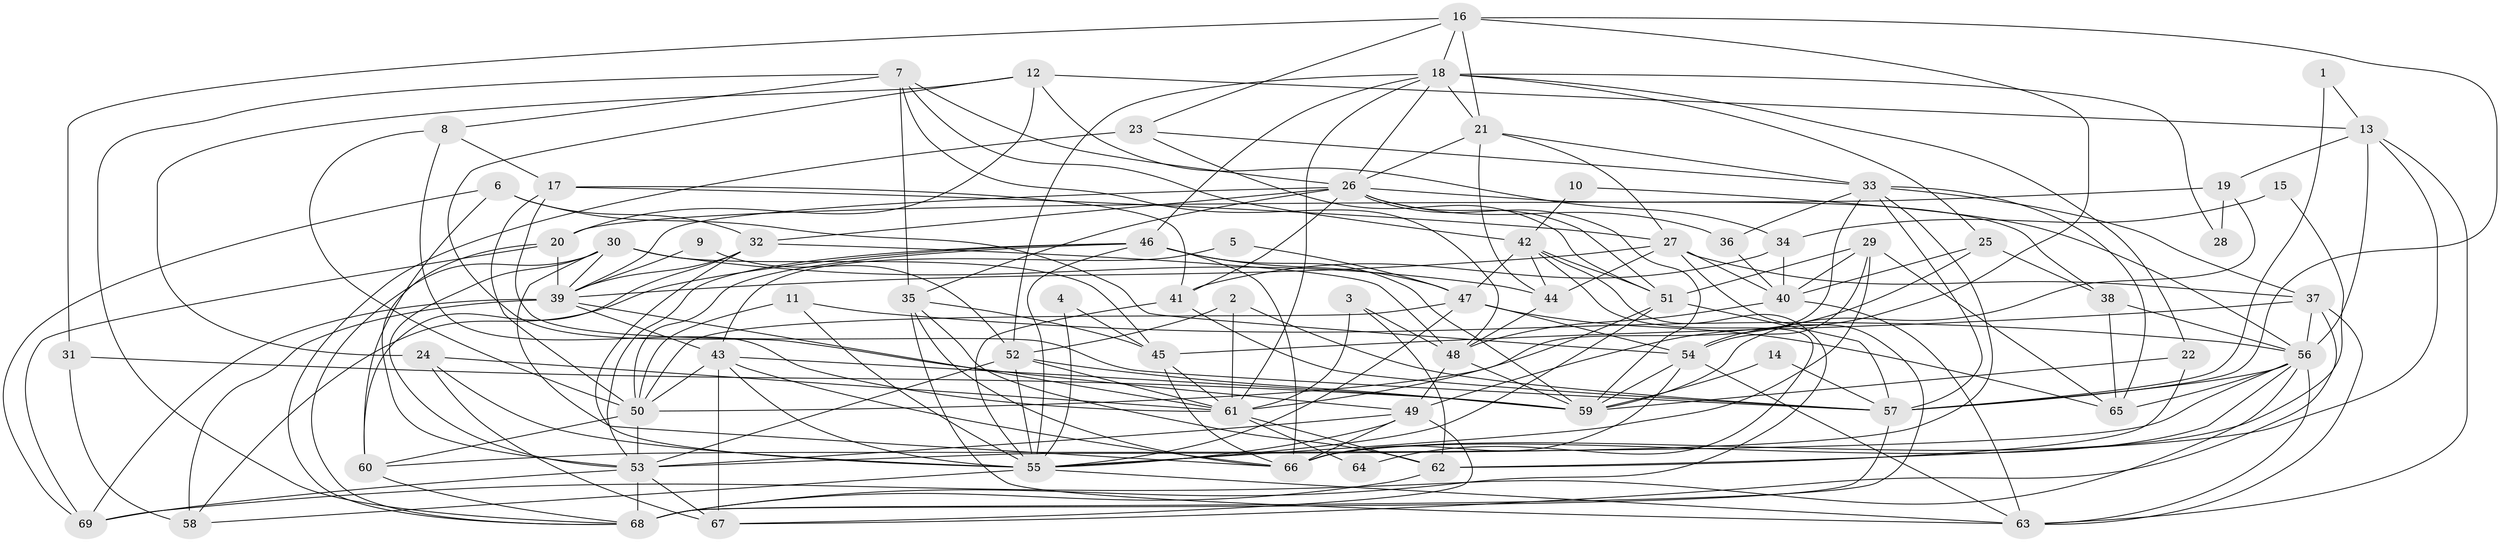 // original degree distribution, {3: 0.17391304347826086, 4: 0.34057971014492755, 5: 0.16666666666666666, 6: 0.10144927536231885, 2: 0.17391304347826086, 7: 0.021739130434782608, 8: 0.021739130434782608}
// Generated by graph-tools (version 1.1) at 2025/50/03/09/25 03:50:06]
// undirected, 69 vertices, 199 edges
graph export_dot {
graph [start="1"]
  node [color=gray90,style=filled];
  1;
  2;
  3;
  4;
  5;
  6;
  7;
  8;
  9;
  10;
  11;
  12;
  13;
  14;
  15;
  16;
  17;
  18;
  19;
  20;
  21;
  22;
  23;
  24;
  25;
  26;
  27;
  28;
  29;
  30;
  31;
  32;
  33;
  34;
  35;
  36;
  37;
  38;
  39;
  40;
  41;
  42;
  43;
  44;
  45;
  46;
  47;
  48;
  49;
  50;
  51;
  52;
  53;
  54;
  55;
  56;
  57;
  58;
  59;
  60;
  61;
  62;
  63;
  64;
  65;
  66;
  67;
  68;
  69;
  1 -- 13 [weight=1.0];
  1 -- 57 [weight=2.0];
  2 -- 52 [weight=1.0];
  2 -- 57 [weight=1.0];
  2 -- 61 [weight=1.0];
  3 -- 48 [weight=1.0];
  3 -- 61 [weight=1.0];
  3 -- 62 [weight=1.0];
  4 -- 45 [weight=1.0];
  4 -- 55 [weight=1.0];
  5 -- 43 [weight=1.0];
  5 -- 47 [weight=1.0];
  6 -- 32 [weight=1.0];
  6 -- 54 [weight=1.0];
  6 -- 60 [weight=1.0];
  6 -- 69 [weight=1.0];
  7 -- 8 [weight=1.0];
  7 -- 26 [weight=1.0];
  7 -- 35 [weight=1.0];
  7 -- 42 [weight=1.0];
  7 -- 48 [weight=1.0];
  7 -- 68 [weight=1.0];
  8 -- 17 [weight=1.0];
  8 -- 50 [weight=1.0];
  8 -- 61 [weight=1.0];
  9 -- 39 [weight=1.0];
  9 -- 52 [weight=1.0];
  10 -- 42 [weight=1.0];
  10 -- 56 [weight=1.0];
  11 -- 50 [weight=1.0];
  11 -- 55 [weight=1.0];
  11 -- 56 [weight=1.0];
  12 -- 13 [weight=1.0];
  12 -- 20 [weight=1.0];
  12 -- 24 [weight=1.0];
  12 -- 34 [weight=1.0];
  12 -- 49 [weight=1.0];
  13 -- 19 [weight=2.0];
  13 -- 56 [weight=1.0];
  13 -- 62 [weight=1.0];
  13 -- 63 [weight=1.0];
  14 -- 57 [weight=1.0];
  14 -- 59 [weight=1.0];
  15 -- 34 [weight=1.0];
  15 -- 66 [weight=1.0];
  16 -- 18 [weight=1.0];
  16 -- 21 [weight=1.0];
  16 -- 23 [weight=1.0];
  16 -- 31 [weight=1.0];
  16 -- 54 [weight=1.0];
  16 -- 57 [weight=1.0];
  17 -- 27 [weight=1.0];
  17 -- 41 [weight=1.0];
  17 -- 50 [weight=1.0];
  17 -- 57 [weight=1.0];
  18 -- 21 [weight=1.0];
  18 -- 22 [weight=1.0];
  18 -- 25 [weight=1.0];
  18 -- 26 [weight=1.0];
  18 -- 28 [weight=1.0];
  18 -- 46 [weight=1.0];
  18 -- 52 [weight=1.0];
  18 -- 61 [weight=1.0];
  19 -- 20 [weight=1.0];
  19 -- 28 [weight=1.0];
  19 -- 59 [weight=1.0];
  20 -- 39 [weight=1.0];
  20 -- 53 [weight=1.0];
  20 -- 69 [weight=1.0];
  21 -- 26 [weight=1.0];
  21 -- 27 [weight=1.0];
  21 -- 33 [weight=1.0];
  21 -- 44 [weight=1.0];
  22 -- 59 [weight=1.0];
  22 -- 62 [weight=1.0];
  23 -- 33 [weight=1.0];
  23 -- 51 [weight=1.0];
  23 -- 68 [weight=1.0];
  24 -- 55 [weight=1.0];
  24 -- 61 [weight=1.0];
  24 -- 67 [weight=1.0];
  25 -- 38 [weight=1.0];
  25 -- 40 [weight=1.0];
  25 -- 49 [weight=1.0];
  26 -- 32 [weight=1.0];
  26 -- 35 [weight=1.0];
  26 -- 36 [weight=1.0];
  26 -- 38 [weight=1.0];
  26 -- 39 [weight=1.0];
  26 -- 41 [weight=1.0];
  26 -- 51 [weight=1.0];
  26 -- 59 [weight=1.0];
  27 -- 37 [weight=1.0];
  27 -- 39 [weight=1.0];
  27 -- 40 [weight=1.0];
  27 -- 44 [weight=1.0];
  27 -- 68 [weight=1.0];
  29 -- 40 [weight=1.0];
  29 -- 51 [weight=1.0];
  29 -- 54 [weight=1.0];
  29 -- 55 [weight=1.0];
  29 -- 65 [weight=1.0];
  30 -- 39 [weight=1.0];
  30 -- 44 [weight=1.0];
  30 -- 45 [weight=1.0];
  30 -- 53 [weight=1.0];
  30 -- 66 [weight=1.0];
  30 -- 68 [weight=1.0];
  31 -- 58 [weight=1.0];
  31 -- 59 [weight=1.0];
  32 -- 39 [weight=1.0];
  32 -- 48 [weight=1.0];
  32 -- 55 [weight=1.0];
  32 -- 60 [weight=1.0];
  33 -- 36 [weight=1.0];
  33 -- 37 [weight=1.0];
  33 -- 50 [weight=1.0];
  33 -- 53 [weight=1.0];
  33 -- 57 [weight=1.0];
  33 -- 65 [weight=1.0];
  34 -- 40 [weight=1.0];
  34 -- 41 [weight=1.0];
  35 -- 45 [weight=1.0];
  35 -- 62 [weight=1.0];
  35 -- 63 [weight=1.0];
  35 -- 66 [weight=1.0];
  36 -- 40 [weight=1.0];
  37 -- 45 [weight=1.0];
  37 -- 56 [weight=1.0];
  37 -- 63 [weight=1.0];
  37 -- 67 [weight=1.0];
  38 -- 56 [weight=1.0];
  38 -- 65 [weight=1.0];
  39 -- 43 [weight=1.0];
  39 -- 58 [weight=1.0];
  39 -- 61 [weight=1.0];
  39 -- 69 [weight=1.0];
  40 -- 48 [weight=1.0];
  40 -- 63 [weight=1.0];
  41 -- 55 [weight=1.0];
  41 -- 57 [weight=1.0];
  42 -- 44 [weight=1.0];
  42 -- 47 [weight=1.0];
  42 -- 51 [weight=1.0];
  42 -- 64 [weight=1.0];
  42 -- 68 [weight=1.0];
  43 -- 50 [weight=1.0];
  43 -- 55 [weight=1.0];
  43 -- 59 [weight=1.0];
  43 -- 66 [weight=1.0];
  43 -- 67 [weight=1.0];
  44 -- 48 [weight=1.0];
  45 -- 61 [weight=1.0];
  45 -- 66 [weight=1.0];
  46 -- 47 [weight=1.0];
  46 -- 50 [weight=1.0];
  46 -- 53 [weight=1.0];
  46 -- 55 [weight=1.0];
  46 -- 58 [weight=1.0];
  46 -- 59 [weight=1.0];
  46 -- 66 [weight=1.0];
  47 -- 50 [weight=1.0];
  47 -- 54 [weight=1.0];
  47 -- 55 [weight=1.0];
  47 -- 65 [weight=1.0];
  48 -- 49 [weight=1.0];
  48 -- 59 [weight=1.0];
  49 -- 53 [weight=1.0];
  49 -- 55 [weight=1.0];
  49 -- 66 [weight=1.0];
  49 -- 67 [weight=1.0];
  50 -- 53 [weight=1.0];
  50 -- 60 [weight=1.0];
  51 -- 55 [weight=1.0];
  51 -- 57 [weight=1.0];
  51 -- 61 [weight=1.0];
  52 -- 53 [weight=1.0];
  52 -- 55 [weight=1.0];
  52 -- 59 [weight=1.0];
  52 -- 61 [weight=1.0];
  53 -- 67 [weight=1.0];
  53 -- 68 [weight=1.0];
  53 -- 69 [weight=1.0];
  54 -- 59 [weight=1.0];
  54 -- 63 [weight=1.0];
  54 -- 66 [weight=1.0];
  55 -- 58 [weight=1.0];
  55 -- 63 [weight=1.0];
  56 -- 57 [weight=1.0];
  56 -- 60 [weight=1.0];
  56 -- 63 [weight=1.0];
  56 -- 65 [weight=2.0];
  56 -- 66 [weight=1.0];
  56 -- 69 [weight=1.0];
  57 -- 68 [weight=1.0];
  60 -- 68 [weight=1.0];
  61 -- 62 [weight=1.0];
  61 -- 64 [weight=1.0];
  62 -- 68 [weight=1.0];
}
